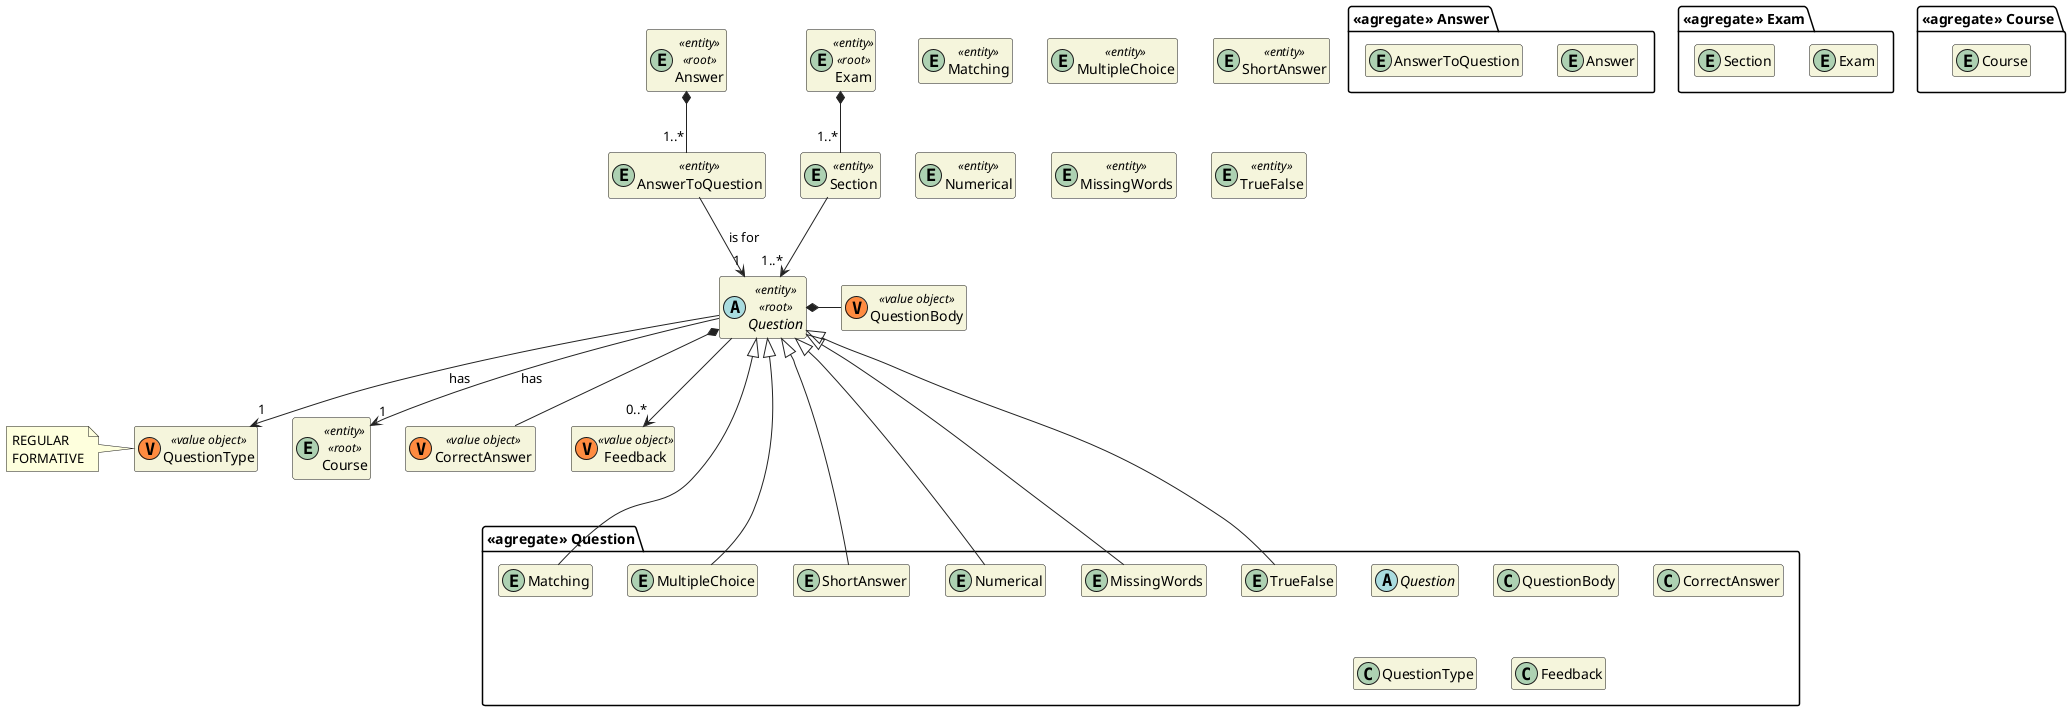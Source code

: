 @startuml DM-EXAM
'https://plantuml.com/class-diagram

skinparam classAttributeIconSize 0
hide empty attributes
hide empty methods
skinparam classBackgroundColor beige
skinparam ArrowColor #222222


package "<<agregate>> Question" {
  abstract Question

  class QuestionBody
  class CorrectAnswer

  abstract Question
  entity Matching
  entity MultipleChoice
  entity ShortAnswer
  entity Numerical
  entity MissingWords
  entity TrueFalse

  class QuestionType
  class Feedback
}

package "<<agregate>> Answer" {
  entity Answer
  entity AnswerToQuestion
}

abstract Question <<entity>> <<root>> {}
entity Answer <<entity>> <<root>> {}
entity AnswerToQuestion <<entity>> {}

Answer *-- "1..*" AnswerToQuestion

package "<<agregate>> Exam" {
  entity Exam
  entity Section
}

package "<<agregate>> Course" {
  entity Course
}

entity Course <<entity>> <<root>> {}

entity Exam <<entity>> <<root>> {}
entity Section <<entity>> {}

Exam *-- "1..*" Section
Section --> "1..*" Question

class QuestionBody <<(V,#FF8B40) value object>> {}
class CorrectAnswer <<(V,#FF8B40) value object>> {}
class QuestionType <<(V,#FF8B40) value object>> {}
class Feedback <<(V,#FF8B40) value object>> {}

note left of QuestionType
  REGULAR
  FORMATIVE
end note

Question *- QuestionBody
Question *-- CorrectAnswer
Question --> "1" QuestionType :has

Question <|--- Matching
Question <|--- MultipleChoice
Question <|--- ShortAnswer
Question <|--- Numerical
Question <|--- MissingWords
Question <|--- TrueFalse

Question --> "1" Course : has

entity Matching <<entity>> {}
entity MultipleChoice <<entity>> {}
entity ShortAnswer <<entity>> {}
entity Numerical <<entity>> {}
entity MissingWords <<entity>> {}
entity TrueFalse <<entity>> {}

AnswerToQuestion --> "1" Question : is for
Question --> "0..*" Feedback

@enduml

